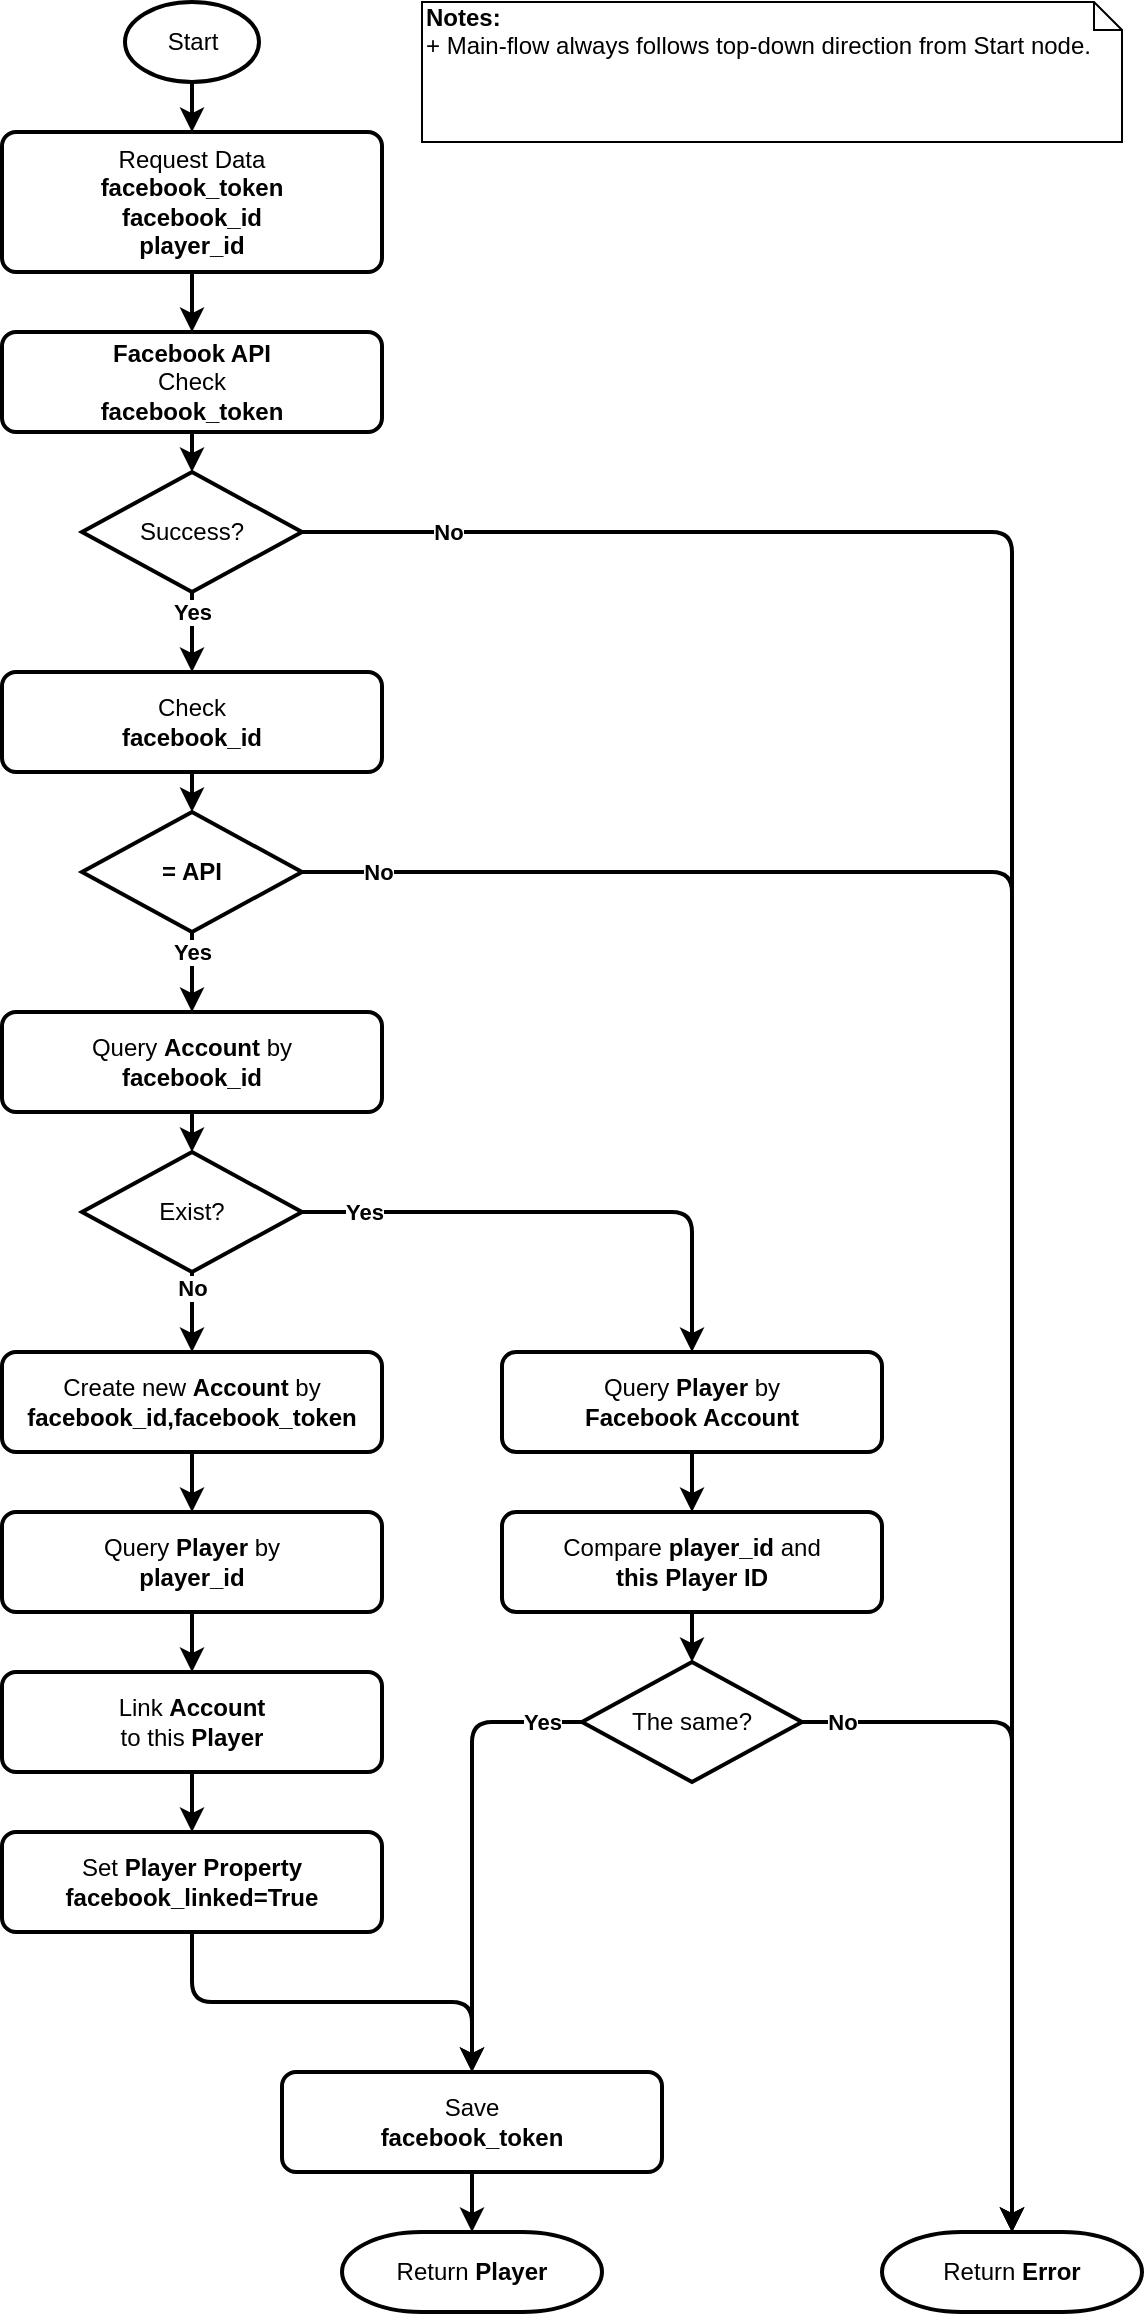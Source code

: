 <mxfile version="12.1.7" type="google" pages="1"><diagram id="tYvheyDBCj5b6ChuJw_V" name="Bootstrap"><mxGraphModel dx="1422" dy="5194" grid="1" gridSize="10" guides="1" tooltips="1" connect="1" arrows="1" fold="1" page="1" pageScale="1" pageWidth="850" pageHeight="1100" math="0" shadow="0"><root><mxCell id="0"/><mxCell id="1" parent="0"/><mxCell id="DC_5lONAafgZWdMKCUBD-1" value="Start" style="strokeWidth=2;html=1;shape=mxgraph.flowchart.start_1;whiteSpace=wrap;" parent="1" vertex="1"><mxGeometry x="181.5" y="-4385" width="67" height="40" as="geometry"/></mxCell><mxCell id="DC_5lONAafgZWdMKCUBD-86" value="Request Data&lt;br&gt;&lt;b&gt;facebook_token&lt;br&gt;facebook_id&lt;br&gt;player_id&lt;br&gt;&lt;/b&gt;" style="rounded=1;whiteSpace=wrap;html=1;absoluteArcSize=1;arcSize=14;strokeWidth=2;" parent="1" vertex="1"><mxGeometry x="120" y="-4320" width="190" height="70" as="geometry"/></mxCell><mxCell id="US8V1dTmrn_-BNqnTBjq-2" value="&lt;b&gt;Facebook API&lt;/b&gt;&lt;br&gt;Check&lt;br&gt;&lt;b&gt;facebook_token&lt;/b&gt;" style="rounded=1;whiteSpace=wrap;html=1;absoluteArcSize=1;arcSize=14;strokeWidth=2;" parent="1" vertex="1"><mxGeometry x="120" y="-4220" width="190" height="50" as="geometry"/></mxCell><mxCell id="US8V1dTmrn_-BNqnTBjq-3" value="Check&lt;br&gt;&lt;b&gt;facebook_id&lt;/b&gt;" style="rounded=1;whiteSpace=wrap;html=1;absoluteArcSize=1;arcSize=14;strokeWidth=2;" parent="1" vertex="1"><mxGeometry x="120" y="-4050" width="190" height="50" as="geometry"/></mxCell><mxCell id="US8V1dTmrn_-BNqnTBjq-4" value="Query &lt;b&gt;Account&amp;nbsp;&lt;/b&gt;by&lt;br&gt;&lt;b&gt;facebook_id&lt;/b&gt;" style="rounded=1;whiteSpace=wrap;html=1;absoluteArcSize=1;arcSize=14;strokeWidth=2;" parent="1" vertex="1"><mxGeometry x="120" y="-3880" width="190" height="50" as="geometry"/></mxCell><mxCell id="US8V1dTmrn_-BNqnTBjq-6" value="&lt;b&gt;Yes&lt;/b&gt;" style="endArrow=classic;html=1;entryX=0.5;entryY=0;entryDx=0;entryDy=0;strokeWidth=2;exitX=0.5;exitY=1;exitDx=0;exitDy=0;" parent="1" source="MuNNXxyalImqnK6GhWoL-11" target="US8V1dTmrn_-BNqnTBjq-3" edge="1"><mxGeometry x="-0.494" width="50" height="50" relative="1" as="geometry"><mxPoint x="224" y="-4049.5" as="sourcePoint"/><mxPoint x="224" y="-4009.5" as="targetPoint"/><mxPoint as="offset"/></mxGeometry></mxCell><mxCell id="US8V1dTmrn_-BNqnTBjq-7" value="" style="endArrow=classic;html=1;entryX=0.5;entryY=0;entryDx=0;entryDy=0;strokeWidth=2;exitX=0.5;exitY=1;exitDx=0;exitDy=0;entryPerimeter=0;" parent="1" source="US8V1dTmrn_-BNqnTBjq-3" target="MuNNXxyalImqnK6GhWoL-13" edge="1"><mxGeometry width="50" height="50" relative="1" as="geometry"><mxPoint x="234" y="-4039.5" as="sourcePoint"/><mxPoint x="234" y="-3999.5" as="targetPoint"/></mxGeometry></mxCell><mxCell id="US8V1dTmrn_-BNqnTBjq-11" value="&lt;b&gt;Notes:&lt;/b&gt;&lt;br&gt;+ Main-flow always follows top-down direction from Start node." style="shape=note;whiteSpace=wrap;html=1;size=14;verticalAlign=top;align=left;spacingTop=-6;" parent="1" vertex="1"><mxGeometry x="330" y="-4385" width="350" height="70" as="geometry"/></mxCell><mxCell id="1evOcIydnDml97DJc0uG-2" value="" style="endArrow=classic;html=1;entryX=0.5;entryY=0;entryDx=0;entryDy=0;strokeWidth=2;exitX=0.5;exitY=1;exitDx=0;exitDy=0;exitPerimeter=0;" parent="1" source="DC_5lONAafgZWdMKCUBD-1" target="DC_5lONAafgZWdMKCUBD-86" edge="1"><mxGeometry width="50" height="50" relative="1" as="geometry"><mxPoint x="215" y="-4326.5" as="sourcePoint"/><mxPoint x="215" y="-4311.5" as="targetPoint"/></mxGeometry></mxCell><mxCell id="MuNNXxyalImqnK6GhWoL-1" value="&lt;span style=&quot;font-weight: normal&quot;&gt;Return&amp;nbsp;&lt;/span&gt;Error" style="strokeWidth=2;html=1;shape=mxgraph.flowchart.terminator;whiteSpace=wrap;fontStyle=1" parent="1" vertex="1"><mxGeometry x="560" y="-3270" width="130" height="40" as="geometry"/></mxCell><mxCell id="MuNNXxyalImqnK6GhWoL-4" value="" style="endArrow=classic;html=1;entryX=0.5;entryY=0;entryDx=0;entryDy=0;strokeWidth=2;exitX=0.5;exitY=1;exitDx=0;exitDy=0;" parent="1" source="DC_5lONAafgZWdMKCUBD-86" target="US8V1dTmrn_-BNqnTBjq-2" edge="1"><mxGeometry width="50" height="50" relative="1" as="geometry"><mxPoint x="215" y="-4270.5" as="sourcePoint"/><mxPoint x="215" y="-4220" as="targetPoint"/></mxGeometry></mxCell><mxCell id="MuNNXxyalImqnK6GhWoL-13" value="&lt;b&gt;= API&lt;/b&gt;" style="strokeWidth=2;html=1;shape=mxgraph.flowchart.decision;whiteSpace=wrap;" parent="1" vertex="1"><mxGeometry x="160" y="-3980" width="110" height="60" as="geometry"/></mxCell><mxCell id="MuNNXxyalImqnK6GhWoL-11" value="Success?" style="strokeWidth=2;html=1;shape=mxgraph.flowchart.decision;whiteSpace=wrap;" parent="1" vertex="1"><mxGeometry x="160" y="-4150" width="110" height="60" as="geometry"/></mxCell><mxCell id="MuNNXxyalImqnK6GhWoL-15" value="" style="endArrow=classic;html=1;entryX=0.5;entryY=0;entryDx=0;entryDy=0;strokeWidth=2;exitX=0.5;exitY=1;exitDx=0;exitDy=0;" parent="1" source="US8V1dTmrn_-BNqnTBjq-2" target="MuNNXxyalImqnK6GhWoL-11" edge="1"><mxGeometry width="50" height="50" relative="1" as="geometry"><mxPoint x="215" y="-4070.5" as="sourcePoint"/><mxPoint x="215" y="-3940.5" as="targetPoint"/></mxGeometry></mxCell><mxCell id="MuNNXxyalImqnK6GhWoL-16" value="&lt;b&gt;Yes&lt;/b&gt;" style="endArrow=classic;html=1;entryX=0.5;entryY=0;entryDx=0;entryDy=0;strokeWidth=2;exitX=0.5;exitY=1;exitDx=0;exitDy=0;exitPerimeter=0;" parent="1" source="MuNNXxyalImqnK6GhWoL-13" target="US8V1dTmrn_-BNqnTBjq-4" edge="1"><mxGeometry x="-0.494" width="50" height="50" relative="1" as="geometry"><mxPoint x="180" y="-3800" as="sourcePoint"/><mxPoint x="225" y="-3930.5" as="targetPoint"/><mxPoint as="offset"/></mxGeometry></mxCell><mxCell id="MuNNXxyalImqnK6GhWoL-14" value="Exist?" style="strokeWidth=2;html=1;shape=mxgraph.flowchart.decision;whiteSpace=wrap;" parent="1" vertex="1"><mxGeometry x="160" y="-3810" width="110" height="60" as="geometry"/></mxCell><mxCell id="MuNNXxyalImqnK6GhWoL-17" value="" style="endArrow=classic;html=1;entryX=0.5;entryY=0;entryDx=0;entryDy=0;strokeWidth=2;exitX=0.5;exitY=1;exitDx=0;exitDy=0;" parent="1" source="US8V1dTmrn_-BNqnTBjq-4" target="MuNNXxyalImqnK6GhWoL-14" edge="1"><mxGeometry width="50" height="50" relative="1" as="geometry"><mxPoint x="215" y="-3710" as="sourcePoint"/><mxPoint x="215" y="-3570" as="targetPoint"/></mxGeometry></mxCell><mxCell id="MuNNXxyalImqnK6GhWoL-24" value="&lt;b&gt;Yes&lt;/b&gt;" style="endArrow=classic;html=1;strokeWidth=2;exitX=1;exitY=0.5;exitDx=0;exitDy=0;exitPerimeter=0;edgeStyle=orthogonalEdgeStyle;entryX=0.5;entryY=0;entryDx=0;entryDy=0;" parent="1" source="MuNNXxyalImqnK6GhWoL-14" target="ubNL9V8znXK8kfRgcgFx-1" edge="1"><mxGeometry x="-0.765" width="50" height="50" relative="1" as="geometry"><mxPoint x="280" y="-3440" as="sourcePoint"/><mxPoint x="480" y="-3660" as="targetPoint"/><mxPoint as="offset"/></mxGeometry></mxCell><mxCell id="MuNNXxyalImqnK6GhWoL-25" value="&lt;b&gt;No&lt;/b&gt;" style="endArrow=classic;html=1;entryX=0.5;entryY=0;entryDx=0;entryDy=0;strokeWidth=2;exitX=1;exitY=0.5;exitDx=0;exitDy=0;exitPerimeter=0;edgeStyle=orthogonalEdgeStyle;entryPerimeter=0;" parent="1" source="MuNNXxyalImqnK6GhWoL-13" target="MuNNXxyalImqnK6GhWoL-1" edge="1"><mxGeometry x="-0.928" width="50" height="50" relative="1" as="geometry"><mxPoint x="280" y="-3640" as="sourcePoint"/><mxPoint x="485" y="-3130" as="targetPoint"/><mxPoint as="offset"/></mxGeometry></mxCell><mxCell id="MuNNXxyalImqnK6GhWoL-26" value="&lt;b&gt;No&lt;/b&gt;" style="endArrow=classic;html=1;entryX=0.5;entryY=0;entryDx=0;entryDy=0;strokeWidth=2;exitX=1;exitY=0.5;exitDx=0;exitDy=0;exitPerimeter=0;edgeStyle=orthogonalEdgeStyle;entryPerimeter=0;" parent="1" source="MuNNXxyalImqnK6GhWoL-11" target="MuNNXxyalImqnK6GhWoL-1" edge="1"><mxGeometry x="-0.879" width="50" height="50" relative="1" as="geometry"><mxPoint x="290" y="-3630" as="sourcePoint"/><mxPoint x="485" y="-3130" as="targetPoint"/><mxPoint as="offset"/></mxGeometry></mxCell><mxCell id="siUUrsnLRVYdFyxzL6q5-3" value="" style="endArrow=classic;html=1;entryX=0.5;entryY=0;entryDx=0;entryDy=0;strokeWidth=2;exitX=0.5;exitY=1;exitDx=0;exitDy=0;edgeStyle=orthogonalEdgeStyle;" parent="1" source="tj0kk6ziWjmaicdwZ_XO-1" target="ubNL9V8znXK8kfRgcgFx-5" edge="1"><mxGeometry width="50" height="50" relative="1" as="geometry"><mxPoint x="215" y="-3120" as="sourcePoint"/><mxPoint x="215" y="-3282" as="targetPoint"/></mxGeometry></mxCell><mxCell id="WUgjggPJhN4-pHG1mrih-1" value="Query &lt;b&gt;Player&lt;/b&gt; by&lt;br&gt;&lt;b&gt;player_id&lt;/b&gt;" style="rounded=1;whiteSpace=wrap;html=1;absoluteArcSize=1;arcSize=14;strokeWidth=2;" parent="1" vertex="1"><mxGeometry x="120" y="-3630" width="190" height="50" as="geometry"/></mxCell><mxCell id="WUgjggPJhN4-pHG1mrih-2" value="&lt;b&gt;No&lt;/b&gt;" style="endArrow=classic;html=1;entryX=0.5;entryY=0;entryDx=0;entryDy=0;strokeWidth=2;exitX=0.5;exitY=1;exitDx=0;exitDy=0;" parent="1" source="MuNNXxyalImqnK6GhWoL-14" target="UK9UkBEj75rHtJzY4jLA-2" edge="1"><mxGeometry x="-0.6" width="50" height="50" relative="1" as="geometry"><mxPoint x="215" y="-3620" as="sourcePoint"/><mxPoint x="215" y="-3371" as="targetPoint"/><mxPoint as="offset"/></mxGeometry></mxCell><mxCell id="UK9UkBEj75rHtJzY4jLA-1" value="" style="endArrow=classic;html=1;strokeWidth=2;exitX=0.5;exitY=1;exitDx=0;exitDy=0;entryX=0.5;entryY=0;entryDx=0;entryDy=0;" parent="1" source="UK9UkBEj75rHtJzY4jLA-2" target="WUgjggPJhN4-pHG1mrih-1" edge="1"><mxGeometry width="50" height="50" relative="1" as="geometry"><mxPoint x="225" y="-3750" as="sourcePoint"/><mxPoint x="170" y="-3510" as="targetPoint"/></mxGeometry></mxCell><mxCell id="UK9UkBEj75rHtJzY4jLA-2" value="Create new&amp;nbsp;&lt;b&gt;Account&lt;/b&gt;&amp;nbsp;by&lt;br&gt;&lt;b&gt;facebook_id,facebook_token&lt;/b&gt;" style="rounded=1;whiteSpace=wrap;html=1;absoluteArcSize=1;arcSize=14;strokeWidth=2;" parent="1" vertex="1"><mxGeometry x="120" y="-3710" width="190" height="50" as="geometry"/></mxCell><mxCell id="UK9UkBEj75rHtJzY4jLA-3" value="Return &lt;b&gt;Player&lt;/b&gt;" style="strokeWidth=2;html=1;shape=mxgraph.flowchart.terminator;whiteSpace=wrap;" parent="1" vertex="1"><mxGeometry x="290" y="-3270" width="130" height="40" as="geometry"/></mxCell><mxCell id="UK9UkBEj75rHtJzY4jLA-12" value="Link&amp;nbsp;&lt;b&gt;Account&lt;/b&gt;&lt;br&gt;to this&amp;nbsp;&lt;b&gt;Player&lt;/b&gt;" style="rounded=1;whiteSpace=wrap;html=1;absoluteArcSize=1;arcSize=14;strokeWidth=2;" parent="1" vertex="1"><mxGeometry x="120" y="-3550" width="190" height="50" as="geometry"/></mxCell><mxCell id="UK9UkBEj75rHtJzY4jLA-13" value="" style="endArrow=classic;html=1;entryX=0.5;entryY=0;entryDx=0;entryDy=0;strokeWidth=2;exitX=0.5;exitY=1;exitDx=0;exitDy=0;entryPerimeter=0;" parent="1" source="WUgjggPJhN4-pHG1mrih-1" target="UK9UkBEj75rHtJzY4jLA-12" edge="1"><mxGeometry width="50" height="50" relative="1" as="geometry"><mxPoint x="215" y="-3321" as="sourcePoint"/><mxPoint x="215" y="-3140" as="targetPoint"/></mxGeometry></mxCell><mxCell id="tj0kk6ziWjmaicdwZ_XO-1" value="Set &lt;b&gt;Player Property&lt;/b&gt;&lt;br&gt;&lt;b&gt;facebook_linked=True&lt;/b&gt;" style="rounded=1;whiteSpace=wrap;html=1;absoluteArcSize=1;arcSize=14;strokeWidth=2;" parent="1" vertex="1"><mxGeometry x="120" y="-3470" width="190" height="50" as="geometry"/></mxCell><mxCell id="tj0kk6ziWjmaicdwZ_XO-2" value="" style="endArrow=classic;html=1;entryX=0.5;entryY=0;entryDx=0;entryDy=0;strokeWidth=2;exitX=0.5;exitY=1;exitDx=0;exitDy=0;entryPerimeter=0;" parent="1" source="UK9UkBEj75rHtJzY4jLA-12" target="tj0kk6ziWjmaicdwZ_XO-1" edge="1"><mxGeometry width="50" height="50" relative="1" as="geometry"><mxPoint x="215" y="-3450" as="sourcePoint"/><mxPoint x="215" y="-3360" as="targetPoint"/></mxGeometry></mxCell><mxCell id="ubNL9V8znXK8kfRgcgFx-1" value="Query &lt;b&gt;Player&lt;/b&gt; by&lt;br&gt;&lt;b&gt;Facebook Account&lt;/b&gt;" style="rounded=1;whiteSpace=wrap;html=1;absoluteArcSize=1;arcSize=14;strokeWidth=2;" vertex="1" parent="1"><mxGeometry x="370" y="-3710" width="190" height="50" as="geometry"/></mxCell><mxCell id="ubNL9V8znXK8kfRgcgFx-2" value="Compare &lt;b&gt;player_id&lt;/b&gt; and&lt;br&gt;&lt;b&gt;this Player ID&lt;/b&gt;" style="rounded=1;whiteSpace=wrap;html=1;absoluteArcSize=1;arcSize=14;strokeWidth=2;" vertex="1" parent="1"><mxGeometry x="370" y="-3630" width="190" height="50" as="geometry"/></mxCell><mxCell id="ubNL9V8znXK8kfRgcgFx-3" value="" style="endArrow=classic;html=1;strokeWidth=2;exitX=0.5;exitY=1;exitDx=0;exitDy=0;entryX=0.5;entryY=0;entryDx=0;entryDy=0;" edge="1" parent="1" source="ubNL9V8znXK8kfRgcgFx-1" target="ubNL9V8znXK8kfRgcgFx-2"><mxGeometry width="50" height="50" relative="1" as="geometry"><mxPoint x="225" y="-3590" as="sourcePoint"/><mxPoint x="225" y="-3565" as="targetPoint"/></mxGeometry></mxCell><mxCell id="ubNL9V8znXK8kfRgcgFx-4" value="The same?" style="strokeWidth=2;html=1;shape=mxgraph.flowchart.decision;whiteSpace=wrap;" vertex="1" parent="1"><mxGeometry x="410" y="-3555" width="110" height="60" as="geometry"/></mxCell><mxCell id="ubNL9V8znXK8kfRgcgFx-5" value="Save &lt;br&gt;&lt;b&gt;facebook_token&lt;/b&gt;" style="rounded=1;whiteSpace=wrap;html=1;absoluteArcSize=1;arcSize=14;strokeWidth=2;" vertex="1" parent="1"><mxGeometry x="260" y="-3350" width="190" height="50" as="geometry"/></mxCell><mxCell id="ubNL9V8znXK8kfRgcgFx-6" value="&lt;b&gt;No&lt;/b&gt;" style="endArrow=classic;html=1;entryX=0.5;entryY=0;entryDx=0;entryDy=0;strokeWidth=2;exitX=1;exitY=0.5;exitDx=0;exitDy=0;entryPerimeter=0;exitPerimeter=0;edgeStyle=orthogonalEdgeStyle;" edge="1" parent="1" source="ubNL9V8znXK8kfRgcgFx-4" target="MuNNXxyalImqnK6GhWoL-1"><mxGeometry x="-0.889" width="50" height="50" relative="1" as="geometry"><mxPoint x="225" y="-3740" as="sourcePoint"/><mxPoint x="225" y="-3700" as="targetPoint"/><mxPoint as="offset"/></mxGeometry></mxCell><mxCell id="ubNL9V8znXK8kfRgcgFx-7" value="&lt;b&gt;Yes&lt;/b&gt;" style="endArrow=classic;html=1;entryX=0.5;entryY=0;entryDx=0;entryDy=0;strokeWidth=2;exitX=0;exitY=0.5;exitDx=0;exitDy=0;exitPerimeter=0;edgeStyle=orthogonalEdgeStyle;" edge="1" parent="1" source="ubNL9V8znXK8kfRgcgFx-4" target="ubNL9V8znXK8kfRgcgFx-5"><mxGeometry x="-0.826" width="50" height="50" relative="1" as="geometry"><mxPoint x="225" y="-3910" as="sourcePoint"/><mxPoint x="225" y="-3870" as="targetPoint"/><mxPoint as="offset"/></mxGeometry></mxCell><mxCell id="ubNL9V8znXK8kfRgcgFx-8" value="" style="endArrow=classic;html=1;strokeWidth=2;exitX=0.5;exitY=1;exitDx=0;exitDy=0;entryX=0.5;entryY=0;entryDx=0;entryDy=0;entryPerimeter=0;" edge="1" parent="1" source="ubNL9V8znXK8kfRgcgFx-2" target="ubNL9V8znXK8kfRgcgFx-4"><mxGeometry width="50" height="50" relative="1" as="geometry"><mxPoint x="225" y="-3650" as="sourcePoint"/><mxPoint x="225" y="-3615" as="targetPoint"/></mxGeometry></mxCell><mxCell id="ubNL9V8znXK8kfRgcgFx-9" value="" style="endArrow=classic;html=1;entryX=0.5;entryY=0;entryDx=0;entryDy=0;strokeWidth=2;exitX=0.5;exitY=1;exitDx=0;exitDy=0;entryPerimeter=0;" edge="1" parent="1" source="ubNL9V8znXK8kfRgcgFx-5" target="UK9UkBEj75rHtJzY4jLA-3"><mxGeometry width="50" height="50" relative="1" as="geometry"><mxPoint x="225" y="-3490" as="sourcePoint"/><mxPoint x="225" y="-3460" as="targetPoint"/></mxGeometry></mxCell></root></mxGraphModel></diagram></mxfile>